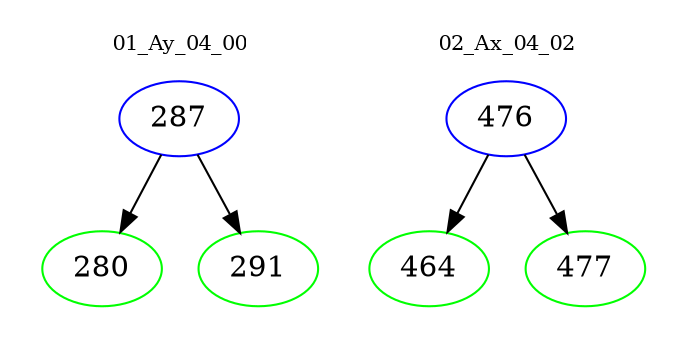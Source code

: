digraph{
subgraph cluster_0 {
color = white
label = "01_Ay_04_00";
fontsize=10;
T0_287 [label="287", color="blue"]
T0_287 -> T0_280 [color="black"]
T0_280 [label="280", color="green"]
T0_287 -> T0_291 [color="black"]
T0_291 [label="291", color="green"]
}
subgraph cluster_1 {
color = white
label = "02_Ax_04_02";
fontsize=10;
T1_476 [label="476", color="blue"]
T1_476 -> T1_464 [color="black"]
T1_464 [label="464", color="green"]
T1_476 -> T1_477 [color="black"]
T1_477 [label="477", color="green"]
}
}
